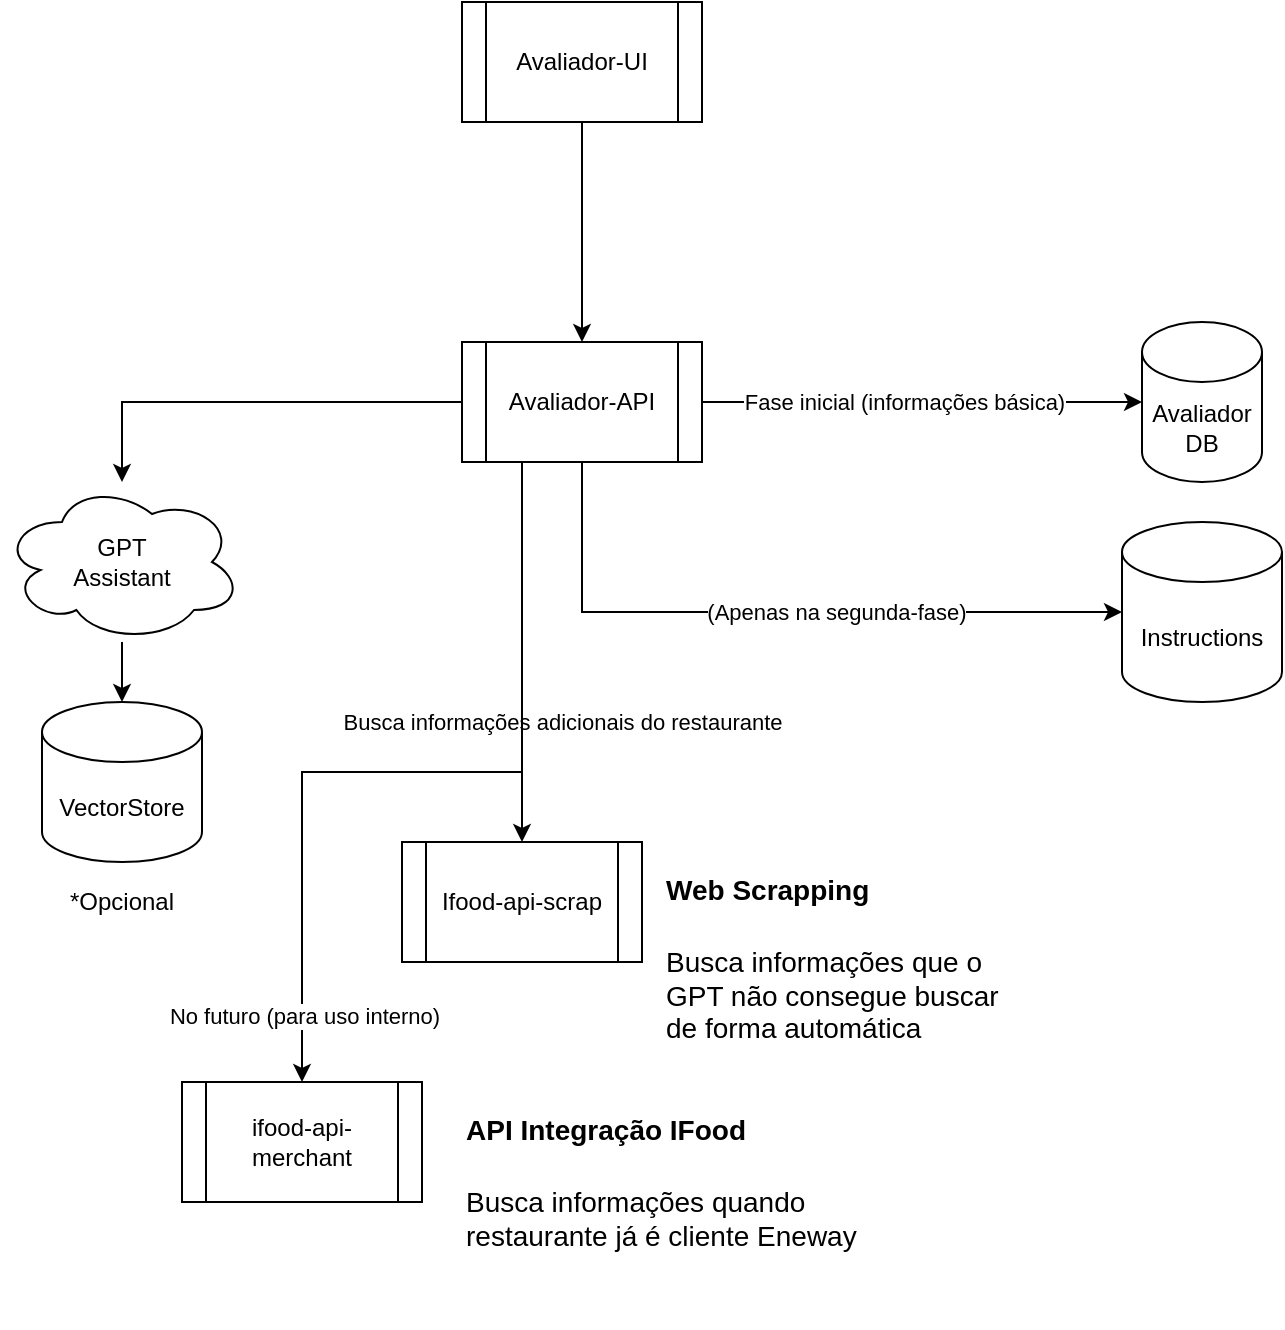 <mxfile version="26.2.9">
  <diagram name="Página-1" id="kgzuPSxs0xSWNn6t18aC">
    <mxGraphModel dx="1428" dy="743" grid="1" gridSize="10" guides="1" tooltips="1" connect="1" arrows="1" fold="1" page="1" pageScale="1" pageWidth="850" pageHeight="1100" math="0" shadow="0">
      <root>
        <mxCell id="0" />
        <mxCell id="1" parent="0" />
        <mxCell id="3M8094vawtQnUk5PxEKl-8" style="edgeStyle=orthogonalEdgeStyle;rounded=0;orthogonalLoop=1;jettySize=auto;html=1;exitX=0.5;exitY=1;exitDx=0;exitDy=0;" edge="1" parent="1" source="3M8094vawtQnUk5PxEKl-1" target="3M8094vawtQnUk5PxEKl-2">
          <mxGeometry relative="1" as="geometry" />
        </mxCell>
        <mxCell id="3M8094vawtQnUk5PxEKl-1" value="Avaliador-UI" style="shape=process;whiteSpace=wrap;html=1;backgroundOutline=1;" vertex="1" parent="1">
          <mxGeometry x="350" y="120" width="120" height="60" as="geometry" />
        </mxCell>
        <mxCell id="3M8094vawtQnUk5PxEKl-6" style="edgeStyle=orthogonalEdgeStyle;rounded=0;orthogonalLoop=1;jettySize=auto;html=1;" edge="1" parent="1" source="3M8094vawtQnUk5PxEKl-2" target="3M8094vawtQnUk5PxEKl-5">
          <mxGeometry relative="1" as="geometry" />
        </mxCell>
        <mxCell id="3M8094vawtQnUk5PxEKl-12" style="edgeStyle=orthogonalEdgeStyle;rounded=0;orthogonalLoop=1;jettySize=auto;html=1;exitX=0.5;exitY=1;exitDx=0;exitDy=0;entryX=0;entryY=0.5;entryDx=0;entryDy=0;entryPerimeter=0;" edge="1" parent="1" source="3M8094vawtQnUk5PxEKl-2" target="3M8094vawtQnUk5PxEKl-11">
          <mxGeometry relative="1" as="geometry">
            <mxPoint x="480" y="440" as="targetPoint" />
          </mxGeometry>
        </mxCell>
        <mxCell id="3M8094vawtQnUk5PxEKl-13" value="(Apenas na segunda-fase)" style="edgeLabel;html=1;align=center;verticalAlign=middle;resizable=0;points=[];" vertex="1" connectable="0" parent="3M8094vawtQnUk5PxEKl-12">
          <mxGeometry x="0.028" y="-3" relative="1" as="geometry">
            <mxPoint x="24" y="-3" as="offset" />
          </mxGeometry>
        </mxCell>
        <mxCell id="3M8094vawtQnUk5PxEKl-16" style="edgeStyle=orthogonalEdgeStyle;rounded=0;orthogonalLoop=1;jettySize=auto;html=1;exitX=0.25;exitY=1;exitDx=0;exitDy=0;" edge="1" parent="1" source="3M8094vawtQnUk5PxEKl-2" target="3M8094vawtQnUk5PxEKl-15">
          <mxGeometry relative="1" as="geometry" />
        </mxCell>
        <mxCell id="3M8094vawtQnUk5PxEKl-17" value="Busca informações adicionais do restaurante" style="edgeLabel;html=1;align=center;verticalAlign=middle;resizable=0;points=[];" vertex="1" connectable="0" parent="3M8094vawtQnUk5PxEKl-16">
          <mxGeometry x="0.484" y="-2" relative="1" as="geometry">
            <mxPoint x="22" y="-11" as="offset" />
          </mxGeometry>
        </mxCell>
        <mxCell id="3M8094vawtQnUk5PxEKl-20" style="edgeStyle=orthogonalEdgeStyle;rounded=0;orthogonalLoop=1;jettySize=auto;html=1;exitX=0.25;exitY=1;exitDx=0;exitDy=0;entryX=0.5;entryY=0;entryDx=0;entryDy=0;" edge="1" parent="1" source="3M8094vawtQnUk5PxEKl-2" target="3M8094vawtQnUk5PxEKl-19">
          <mxGeometry relative="1" as="geometry" />
        </mxCell>
        <mxCell id="3M8094vawtQnUk5PxEKl-21" value="No futuro (para uso interno)" style="edgeLabel;html=1;align=center;verticalAlign=middle;resizable=0;points=[];" vertex="1" connectable="0" parent="3M8094vawtQnUk5PxEKl-20">
          <mxGeometry x="0.843" y="1" relative="1" as="geometry">
            <mxPoint as="offset" />
          </mxGeometry>
        </mxCell>
        <mxCell id="3M8094vawtQnUk5PxEKl-2" value="Avaliador-API" style="shape=process;whiteSpace=wrap;html=1;backgroundOutline=1;" vertex="1" parent="1">
          <mxGeometry x="350" y="290" width="120" height="60" as="geometry" />
        </mxCell>
        <mxCell id="3M8094vawtQnUk5PxEKl-3" value="Avaliador DB" style="shape=cylinder3;whiteSpace=wrap;html=1;boundedLbl=1;backgroundOutline=1;size=15;" vertex="1" parent="1">
          <mxGeometry x="690" y="280" width="60" height="80" as="geometry" />
        </mxCell>
        <mxCell id="3M8094vawtQnUk5PxEKl-4" style="edgeStyle=orthogonalEdgeStyle;rounded=0;orthogonalLoop=1;jettySize=auto;html=1;exitX=1;exitY=0.5;exitDx=0;exitDy=0;entryX=0;entryY=0.5;entryDx=0;entryDy=0;entryPerimeter=0;" edge="1" parent="1" source="3M8094vawtQnUk5PxEKl-2" target="3M8094vawtQnUk5PxEKl-3">
          <mxGeometry relative="1" as="geometry" />
        </mxCell>
        <mxCell id="3M8094vawtQnUk5PxEKl-14" value="Fase inicial (informações básica)" style="edgeLabel;html=1;align=center;verticalAlign=middle;resizable=0;points=[];" vertex="1" connectable="0" parent="3M8094vawtQnUk5PxEKl-4">
          <mxGeometry x="-0.215" relative="1" as="geometry">
            <mxPoint x="14" as="offset" />
          </mxGeometry>
        </mxCell>
        <mxCell id="3M8094vawtQnUk5PxEKl-5" value="GPT&lt;br&gt;Assistant" style="ellipse;shape=cloud;whiteSpace=wrap;html=1;" vertex="1" parent="1">
          <mxGeometry x="120" y="360" width="120" height="80" as="geometry" />
        </mxCell>
        <mxCell id="3M8094vawtQnUk5PxEKl-9" value="VectorStore" style="shape=cylinder3;whiteSpace=wrap;html=1;boundedLbl=1;backgroundOutline=1;size=15;" vertex="1" parent="1">
          <mxGeometry x="140" y="470" width="80" height="80" as="geometry" />
        </mxCell>
        <mxCell id="3M8094vawtQnUk5PxEKl-10" style="edgeStyle=orthogonalEdgeStyle;rounded=0;orthogonalLoop=1;jettySize=auto;html=1;entryX=0.5;entryY=0;entryDx=0;entryDy=0;entryPerimeter=0;" edge="1" parent="1" source="3M8094vawtQnUk5PxEKl-5" target="3M8094vawtQnUk5PxEKl-9">
          <mxGeometry relative="1" as="geometry" />
        </mxCell>
        <mxCell id="3M8094vawtQnUk5PxEKl-11" value="Instructions" style="shape=cylinder3;whiteSpace=wrap;html=1;boundedLbl=1;backgroundOutline=1;size=15;" vertex="1" parent="1">
          <mxGeometry x="680" y="380" width="80" height="90" as="geometry" />
        </mxCell>
        <mxCell id="3M8094vawtQnUk5PxEKl-15" value="Ifood-api-scrap" style="shape=process;whiteSpace=wrap;html=1;backgroundOutline=1;" vertex="1" parent="1">
          <mxGeometry x="320" y="540" width="120" height="60" as="geometry" />
        </mxCell>
        <mxCell id="3M8094vawtQnUk5PxEKl-18" value="&lt;h1 style=&quot;margin-top: 0px;&quot;&gt;&lt;font style=&quot;font-size: 14px;&quot;&gt;Web Scrapping&lt;/font&gt;&lt;/h1&gt;&lt;div&gt;&lt;font style=&quot;font-size: 14px;&quot;&gt;Busca informações que o GPT não consegue buscar de forma automática&lt;/font&gt;&lt;/div&gt;" style="text;html=1;whiteSpace=wrap;overflow=hidden;rounded=0;" vertex="1" parent="1">
          <mxGeometry x="450" y="540" width="180" height="120" as="geometry" />
        </mxCell>
        <mxCell id="3M8094vawtQnUk5PxEKl-19" value="ifood-api-merchant" style="shape=process;whiteSpace=wrap;html=1;backgroundOutline=1;" vertex="1" parent="1">
          <mxGeometry x="210" y="660" width="120" height="60" as="geometry" />
        </mxCell>
        <mxCell id="3M8094vawtQnUk5PxEKl-22" value="&lt;h1 style=&quot;margin-top: 0px;&quot;&gt;&lt;font style=&quot;font-size: 14px;&quot;&gt;API Integração IFood&lt;/font&gt;&lt;/h1&gt;&lt;div&gt;&lt;font style=&quot;font-size: 14px;&quot;&gt;Busca informações quando restaurante já é cliente Eneway&lt;/font&gt;&lt;/div&gt;" style="text;html=1;whiteSpace=wrap;overflow=hidden;rounded=0;" vertex="1" parent="1">
          <mxGeometry x="350" y="660" width="200" height="120" as="geometry" />
        </mxCell>
        <mxCell id="3M8094vawtQnUk5PxEKl-23" value="*Opcional" style="text;html=1;align=center;verticalAlign=middle;whiteSpace=wrap;rounded=0;" vertex="1" parent="1">
          <mxGeometry x="150" y="555" width="60" height="30" as="geometry" />
        </mxCell>
      </root>
    </mxGraphModel>
  </diagram>
</mxfile>
